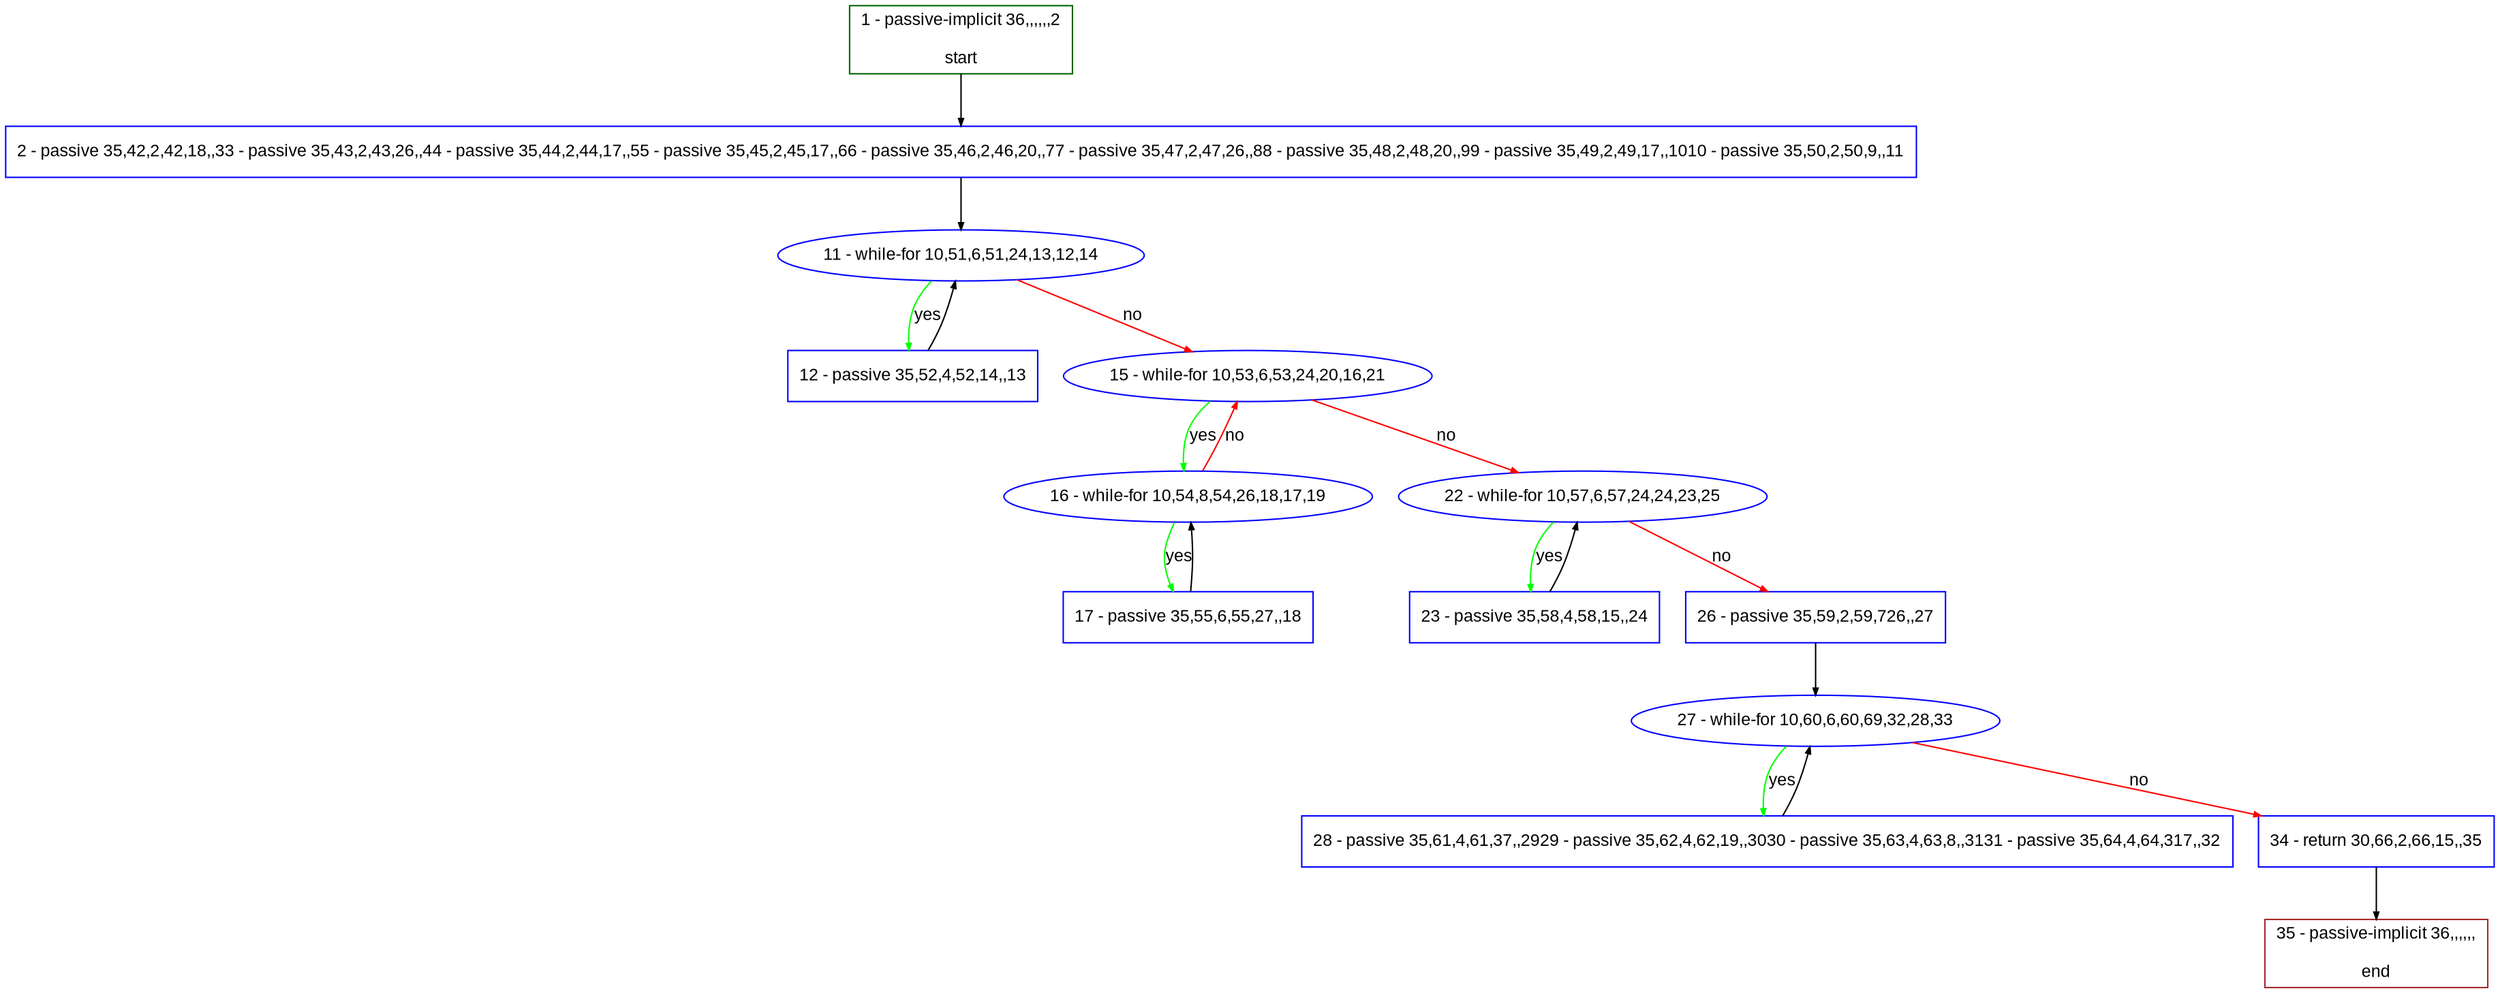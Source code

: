 digraph "" {
  graph [pack="true", label="", fontsize="12", packmode="clust", fontname="Arial", fillcolor="#FFFFCC", bgcolor="white", style="rounded,filled", compound="true"];
  node [node_initialized="no", label="", color="grey", fontsize="12", fillcolor="white", fontname="Arial", style="filled", shape="rectangle", compound="true", fixedsize="false"];
  edge [fontcolor="black", arrowhead="normal", arrowtail="none", arrowsize="0.5", ltail="", label="", color="black", fontsize="12", lhead="", fontname="Arial", dir="forward", compound="true"];
  __N1 [label="2 - passive 35,42,2,42,18,,33 - passive 35,43,2,43,26,,44 - passive 35,44,2,44,17,,55 - passive 35,45,2,45,17,,66 - passive 35,46,2,46,20,,77 - passive 35,47,2,47,26,,88 - passive 35,48,2,48,20,,99 - passive 35,49,2,49,17,,1010 - passive 35,50,2,50,9,,11", color="#0000ff", fillcolor="#ffffff", style="filled", shape="box"];
  __N2 [label="1 - passive-implicit 36,,,,,,2\n\nstart", color="#006400", fillcolor="#ffffff", style="filled", shape="box"];
  __N3 [label="11 - while-for 10,51,6,51,24,13,12,14", color="#0000ff", fillcolor="#ffffff", style="filled", shape="oval"];
  __N4 [label="12 - passive 35,52,4,52,14,,13", color="#0000ff", fillcolor="#ffffff", style="filled", shape="box"];
  __N5 [label="15 - while-for 10,53,6,53,24,20,16,21", color="#0000ff", fillcolor="#ffffff", style="filled", shape="oval"];
  __N6 [label="16 - while-for 10,54,8,54,26,18,17,19", color="#0000ff", fillcolor="#ffffff", style="filled", shape="oval"];
  __N7 [label="22 - while-for 10,57,6,57,24,24,23,25", color="#0000ff", fillcolor="#ffffff", style="filled", shape="oval"];
  __N8 [label="17 - passive 35,55,6,55,27,,18", color="#0000ff", fillcolor="#ffffff", style="filled", shape="box"];
  __N9 [label="23 - passive 35,58,4,58,15,,24", color="#0000ff", fillcolor="#ffffff", style="filled", shape="box"];
  __N10 [label="26 - passive 35,59,2,59,726,,27", color="#0000ff", fillcolor="#ffffff", style="filled", shape="box"];
  __N11 [label="27 - while-for 10,60,6,60,69,32,28,33", color="#0000ff", fillcolor="#ffffff", style="filled", shape="oval"];
  __N12 [label="28 - passive 35,61,4,61,37,,2929 - passive 35,62,4,62,19,,3030 - passive 35,63,4,63,8,,3131 - passive 35,64,4,64,317,,32", color="#0000ff", fillcolor="#ffffff", style="filled", shape="box"];
  __N13 [label="34 - return 30,66,2,66,15,,35", color="#0000ff", fillcolor="#ffffff", style="filled", shape="box"];
  __N14 [label="35 - passive-implicit 36,,,,,,\n\nend", color="#a52a2a", fillcolor="#ffffff", style="filled", shape="box"];
  __N2 -> __N1 [arrowhead="normal", arrowtail="none", color="#000000", label="", dir="forward"];
  __N1 -> __N3 [arrowhead="normal", arrowtail="none", color="#000000", label="", dir="forward"];
  __N3 -> __N4 [arrowhead="normal", arrowtail="none", color="#00ff00", label="yes", dir="forward"];
  __N4 -> __N3 [arrowhead="normal", arrowtail="none", color="#000000", label="", dir="forward"];
  __N3 -> __N5 [arrowhead="normal", arrowtail="none", color="#ff0000", label="no", dir="forward"];
  __N5 -> __N6 [arrowhead="normal", arrowtail="none", color="#00ff00", label="yes", dir="forward"];
  __N6 -> __N5 [arrowhead="normal", arrowtail="none", color="#ff0000", label="no", dir="forward"];
  __N5 -> __N7 [arrowhead="normal", arrowtail="none", color="#ff0000", label="no", dir="forward"];
  __N6 -> __N8 [arrowhead="normal", arrowtail="none", color="#00ff00", label="yes", dir="forward"];
  __N8 -> __N6 [arrowhead="normal", arrowtail="none", color="#000000", label="", dir="forward"];
  __N7 -> __N9 [arrowhead="normal", arrowtail="none", color="#00ff00", label="yes", dir="forward"];
  __N9 -> __N7 [arrowhead="normal", arrowtail="none", color="#000000", label="", dir="forward"];
  __N7 -> __N10 [arrowhead="normal", arrowtail="none", color="#ff0000", label="no", dir="forward"];
  __N10 -> __N11 [arrowhead="normal", arrowtail="none", color="#000000", label="", dir="forward"];
  __N11 -> __N12 [arrowhead="normal", arrowtail="none", color="#00ff00", label="yes", dir="forward"];
  __N12 -> __N11 [arrowhead="normal", arrowtail="none", color="#000000", label="", dir="forward"];
  __N11 -> __N13 [arrowhead="normal", arrowtail="none", color="#ff0000", label="no", dir="forward"];
  __N13 -> __N14 [arrowhead="normal", arrowtail="none", color="#000000", label="", dir="forward"];
}
